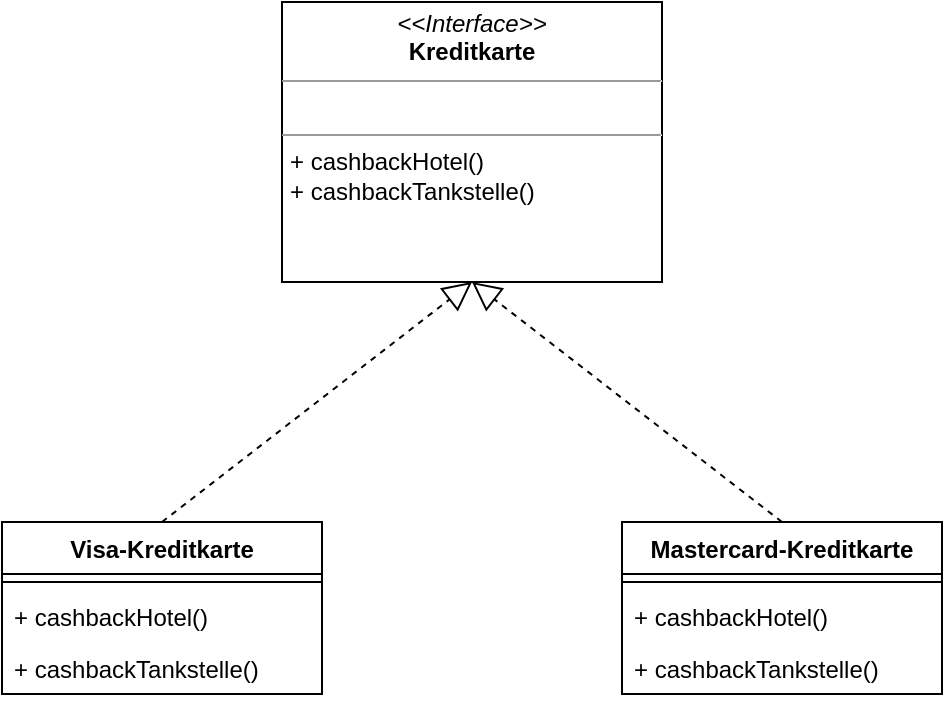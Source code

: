 <mxfile version="12.8.5" type="github" pages="2">
  <diagram id="29Llxome17aS3JCRDSfc" name="without-Visitor">
    <mxGraphModel dx="1038" dy="575" grid="1" gridSize="10" guides="1" tooltips="1" connect="1" arrows="1" fold="1" page="1" pageScale="1" pageWidth="1169" pageHeight="827" math="0" shadow="0">
      <root>
        <mxCell id="0" />
        <mxCell id="1" parent="0" />
        <mxCell id="Q9J9L9FdRL-ZNvYlepaM-2" value="&lt;p style=&quot;margin: 0px ; margin-top: 4px ; text-align: center&quot;&gt;&lt;i&gt;&amp;lt;&amp;lt;Interface&amp;gt;&amp;gt;&lt;/i&gt;&lt;br&gt;&lt;b&gt;Kreditkarte&lt;/b&gt;&lt;/p&gt;&lt;hr size=&quot;1&quot;&gt;&lt;p style=&quot;margin: 0px ; margin-left: 4px&quot;&gt;&lt;br&gt;&lt;/p&gt;&lt;hr size=&quot;1&quot;&gt;&lt;p style=&quot;margin: 0px ; margin-left: 4px&quot;&gt;+ cashbackHotel()&lt;br&gt;+ cashbackTankstelle()&lt;br&gt;&lt;/p&gt;" style="verticalAlign=top;align=left;overflow=fill;fontSize=12;fontFamily=Helvetica;html=1;" parent="1" vertex="1">
          <mxGeometry x="270" y="80" width="190" height="140" as="geometry" />
        </mxCell>
        <mxCell id="Q9J9L9FdRL-ZNvYlepaM-8" value="Visa-Kreditkarte" style="swimlane;fontStyle=1;align=center;verticalAlign=top;childLayout=stackLayout;horizontal=1;startSize=26;horizontalStack=0;resizeParent=1;resizeParentMax=0;resizeLast=0;collapsible=1;marginBottom=0;" parent="1" vertex="1">
          <mxGeometry x="130" y="340" width="160" height="86" as="geometry" />
        </mxCell>
        <mxCell id="Q9J9L9FdRL-ZNvYlepaM-9" value="" style="line;strokeWidth=1;fillColor=none;align=left;verticalAlign=middle;spacingTop=-1;spacingLeft=3;spacingRight=3;rotatable=0;labelPosition=right;points=[];portConstraint=eastwest;" parent="Q9J9L9FdRL-ZNvYlepaM-8" vertex="1">
          <mxGeometry y="26" width="160" height="8" as="geometry" />
        </mxCell>
        <mxCell id="Q9J9L9FdRL-ZNvYlepaM-10" value="+ cashbackHotel()" style="text;strokeColor=none;fillColor=none;align=left;verticalAlign=top;spacingLeft=4;spacingRight=4;overflow=hidden;rotatable=0;points=[[0,0.5],[1,0.5]];portConstraint=eastwest;" parent="Q9J9L9FdRL-ZNvYlepaM-8" vertex="1">
          <mxGeometry y="34" width="160" height="26" as="geometry" />
        </mxCell>
        <mxCell id="Q9J9L9FdRL-ZNvYlepaM-11" value="+ cashbackTankstelle()" style="text;strokeColor=none;fillColor=none;align=left;verticalAlign=top;spacingLeft=4;spacingRight=4;overflow=hidden;rotatable=0;points=[[0,0.5],[1,0.5]];portConstraint=eastwest;" parent="Q9J9L9FdRL-ZNvYlepaM-8" vertex="1">
          <mxGeometry y="60" width="160" height="26" as="geometry" />
        </mxCell>
        <mxCell id="Q9J9L9FdRL-ZNvYlepaM-3" value="Mastercard-Kreditkarte" style="swimlane;fontStyle=1;align=center;verticalAlign=top;childLayout=stackLayout;horizontal=1;startSize=26;horizontalStack=0;resizeParent=1;resizeParentMax=0;resizeLast=0;collapsible=1;marginBottom=0;" parent="1" vertex="1">
          <mxGeometry x="440" y="340" width="160" height="86" as="geometry" />
        </mxCell>
        <mxCell id="Q9J9L9FdRL-ZNvYlepaM-5" value="" style="line;strokeWidth=1;fillColor=none;align=left;verticalAlign=middle;spacingTop=-1;spacingLeft=3;spacingRight=3;rotatable=0;labelPosition=right;points=[];portConstraint=eastwest;" parent="Q9J9L9FdRL-ZNvYlepaM-3" vertex="1">
          <mxGeometry y="26" width="160" height="8" as="geometry" />
        </mxCell>
        <mxCell id="Q9J9L9FdRL-ZNvYlepaM-6" value="+ cashbackHotel()" style="text;strokeColor=none;fillColor=none;align=left;verticalAlign=top;spacingLeft=4;spacingRight=4;overflow=hidden;rotatable=0;points=[[0,0.5],[1,0.5]];portConstraint=eastwest;" parent="Q9J9L9FdRL-ZNvYlepaM-3" vertex="1">
          <mxGeometry y="34" width="160" height="26" as="geometry" />
        </mxCell>
        <mxCell id="Q9J9L9FdRL-ZNvYlepaM-7" value="+ cashbackTankstelle()" style="text;strokeColor=none;fillColor=none;align=left;verticalAlign=top;spacingLeft=4;spacingRight=4;overflow=hidden;rotatable=0;points=[[0,0.5],[1,0.5]];portConstraint=eastwest;" parent="Q9J9L9FdRL-ZNvYlepaM-3" vertex="1">
          <mxGeometry y="60" width="160" height="26" as="geometry" />
        </mxCell>
        <mxCell id="Q9J9L9FdRL-ZNvYlepaM-12" value="" style="endArrow=block;dashed=1;endFill=0;endSize=12;html=1;exitX=0.5;exitY=0;exitDx=0;exitDy=0;entryX=0.5;entryY=1;entryDx=0;entryDy=0;" parent="1" source="Q9J9L9FdRL-ZNvYlepaM-8" target="Q9J9L9FdRL-ZNvYlepaM-2" edge="1">
          <mxGeometry width="160" relative="1" as="geometry">
            <mxPoint x="250" y="280" as="sourcePoint" />
            <mxPoint x="410" y="280" as="targetPoint" />
          </mxGeometry>
        </mxCell>
        <mxCell id="Q9J9L9FdRL-ZNvYlepaM-13" value="" style="endArrow=block;dashed=1;endFill=0;endSize=12;html=1;entryX=0.5;entryY=1;entryDx=0;entryDy=0;exitX=0.5;exitY=0;exitDx=0;exitDy=0;" parent="1" source="Q9J9L9FdRL-ZNvYlepaM-3" target="Q9J9L9FdRL-ZNvYlepaM-2" edge="1">
          <mxGeometry width="160" relative="1" as="geometry">
            <mxPoint x="410" y="290" as="sourcePoint" />
            <mxPoint x="570" y="290" as="targetPoint" />
          </mxGeometry>
        </mxCell>
      </root>
    </mxGraphModel>
  </diagram>
  <diagram id="k8JG8X4YUOZkSRO-Sbyr" name="with-Visitor">
    <mxGraphModel dx="1038" dy="575" grid="1" gridSize="10" guides="1" tooltips="1" connect="1" arrows="1" fold="1" page="1" pageScale="1" pageWidth="1169" pageHeight="827" math="0" shadow="0">
      <root>
        <mxCell id="m5QIK4aHotML5u35CkTh-0" />
        <mxCell id="m5QIK4aHotML5u35CkTh-1" parent="m5QIK4aHotML5u35CkTh-0" />
        <mxCell id="m5QIK4aHotML5u35CkTh-2" value="&lt;p style=&quot;margin: 0px ; margin-top: 4px ; text-align: center&quot;&gt;&lt;i&gt;&amp;lt;&amp;lt;Interface&amp;gt;&amp;gt;&lt;/i&gt;&lt;br&gt;&lt;b&gt;KreditkartenVisitor&lt;/b&gt;&lt;/p&gt;&lt;hr size=&quot;1&quot;&gt;&lt;p style=&quot;margin: 0px ; margin-left: 4px&quot;&gt;&lt;br&gt;&lt;/p&gt;&lt;hr size=&quot;1&quot;&gt;&lt;p style=&quot;margin: 0px ; margin-left: 4px&quot;&gt;+ cashbackHotel()&lt;br&gt;+ cashbackTankstelle()&lt;br&gt;&lt;/p&gt;" style="verticalAlign=top;align=left;overflow=fill;fontSize=12;fontFamily=Helvetica;html=1;" vertex="1" parent="m5QIK4aHotML5u35CkTh-1">
          <mxGeometry x="760" y="80" width="190" height="140" as="geometry" />
        </mxCell>
        <mxCell id="m5QIK4aHotML5u35CkTh-3" value="" style="endArrow=block;dashed=1;endFill=0;endSize=12;html=1;exitX=0.5;exitY=0;exitDx=0;exitDy=0;entryX=0.5;entryY=1;entryDx=0;entryDy=0;" edge="1" parent="m5QIK4aHotML5u35CkTh-1" source="m5QIK4aHotML5u35CkTh-5" target="m5QIK4aHotML5u35CkTh-2">
          <mxGeometry width="160" relative="1" as="geometry">
            <mxPoint x="740" y="280" as="sourcePoint" />
            <mxPoint x="900" y="280" as="targetPoint" />
          </mxGeometry>
        </mxCell>
        <mxCell id="m5QIK4aHotML5u35CkTh-4" value="" style="endArrow=block;dashed=1;endFill=0;endSize=12;html=1;entryX=0.5;entryY=1;entryDx=0;entryDy=0;exitX=0.5;exitY=0;exitDx=0;exitDy=0;" edge="1" parent="m5QIK4aHotML5u35CkTh-1" source="m5QIK4aHotML5u35CkTh-9" target="m5QIK4aHotML5u35CkTh-2">
          <mxGeometry width="160" relative="1" as="geometry">
            <mxPoint x="900" y="290" as="sourcePoint" />
            <mxPoint x="1060" y="290" as="targetPoint" />
          </mxGeometry>
        </mxCell>
        <mxCell id="m5QIK4aHotML5u35CkTh-5" value="Visa-Visitor" style="swimlane;fontStyle=1;align=center;verticalAlign=top;childLayout=stackLayout;horizontal=1;startSize=26;horizontalStack=0;resizeParent=1;resizeParentMax=0;resizeLast=0;collapsible=1;marginBottom=0;" vertex="1" parent="m5QIK4aHotML5u35CkTh-1">
          <mxGeometry x="620" y="340" width="160" height="86" as="geometry" />
        </mxCell>
        <mxCell id="m5QIK4aHotML5u35CkTh-6" value="" style="line;strokeWidth=1;fillColor=none;align=left;verticalAlign=middle;spacingTop=-1;spacingLeft=3;spacingRight=3;rotatable=0;labelPosition=right;points=[];portConstraint=eastwest;" vertex="1" parent="m5QIK4aHotML5u35CkTh-5">
          <mxGeometry y="26" width="160" height="8" as="geometry" />
        </mxCell>
        <mxCell id="m5QIK4aHotML5u35CkTh-7" value="+ cashbackHotel()" style="text;strokeColor=none;fillColor=none;align=left;verticalAlign=top;spacingLeft=4;spacingRight=4;overflow=hidden;rotatable=0;points=[[0,0.5],[1,0.5]];portConstraint=eastwest;" vertex="1" parent="m5QIK4aHotML5u35CkTh-5">
          <mxGeometry y="34" width="160" height="26" as="geometry" />
        </mxCell>
        <mxCell id="m5QIK4aHotML5u35CkTh-8" value="+ cashbackTankstelle()" style="text;strokeColor=none;fillColor=none;align=left;verticalAlign=top;spacingLeft=4;spacingRight=4;overflow=hidden;rotatable=0;points=[[0,0.5],[1,0.5]];portConstraint=eastwest;" vertex="1" parent="m5QIK4aHotML5u35CkTh-5">
          <mxGeometry y="60" width="160" height="26" as="geometry" />
        </mxCell>
        <mxCell id="m5QIK4aHotML5u35CkTh-9" value="Mastercard-Visitor" style="swimlane;fontStyle=1;align=center;verticalAlign=top;childLayout=stackLayout;horizontal=1;startSize=26;horizontalStack=0;resizeParent=1;resizeParentMax=0;resizeLast=0;collapsible=1;marginBottom=0;" vertex="1" parent="m5QIK4aHotML5u35CkTh-1">
          <mxGeometry x="930" y="340" width="160" height="86" as="geometry" />
        </mxCell>
        <mxCell id="m5QIK4aHotML5u35CkTh-10" value="" style="line;strokeWidth=1;fillColor=none;align=left;verticalAlign=middle;spacingTop=-1;spacingLeft=3;spacingRight=3;rotatable=0;labelPosition=right;points=[];portConstraint=eastwest;" vertex="1" parent="m5QIK4aHotML5u35CkTh-9">
          <mxGeometry y="26" width="160" height="8" as="geometry" />
        </mxCell>
        <mxCell id="m5QIK4aHotML5u35CkTh-11" value="+ cashbackHotel()" style="text;strokeColor=none;fillColor=none;align=left;verticalAlign=top;spacingLeft=4;spacingRight=4;overflow=hidden;rotatable=0;points=[[0,0.5],[1,0.5]];portConstraint=eastwest;" vertex="1" parent="m5QIK4aHotML5u35CkTh-9">
          <mxGeometry y="34" width="160" height="26" as="geometry" />
        </mxCell>
        <mxCell id="m5QIK4aHotML5u35CkTh-12" value="+ cashbackTankstelle()" style="text;strokeColor=none;fillColor=none;align=left;verticalAlign=top;spacingLeft=4;spacingRight=4;overflow=hidden;rotatable=0;points=[[0,0.5],[1,0.5]];portConstraint=eastwest;" vertex="1" parent="m5QIK4aHotML5u35CkTh-9">
          <mxGeometry y="60" width="160" height="26" as="geometry" />
        </mxCell>
        <mxCell id="Hj6jjI7YM_b8d4SLbpwk-0" value="&lt;p style=&quot;margin: 0px ; margin-top: 4px ; text-align: center&quot;&gt;&lt;i&gt;&amp;lt;&amp;lt;Interface&amp;gt;&amp;gt;&lt;/i&gt;&lt;br&gt;&lt;b&gt;Kreditkarte&lt;/b&gt;&lt;/p&gt;&lt;hr size=&quot;1&quot;&gt;&lt;p style=&quot;margin: 0px ; margin-left: 4px&quot;&gt;&lt;br&gt;&lt;/p&gt;&lt;hr size=&quot;1&quot;&gt;&lt;p style=&quot;margin: 0px ; margin-left: 4px&quot;&gt;+ cashbackHotel()&lt;br&gt;+ cashbackTankstelle()&lt;br&gt;&lt;/p&gt;" style="verticalAlign=top;align=left;overflow=fill;fontSize=12;fontFamily=Helvetica;html=1;" vertex="1" parent="m5QIK4aHotML5u35CkTh-1">
          <mxGeometry x="270" y="80" width="190" height="140" as="geometry" />
        </mxCell>
        <mxCell id="Hj6jjI7YM_b8d4SLbpwk-1" value="Visa-Kreditkarte" style="swimlane;fontStyle=1;align=center;verticalAlign=top;childLayout=stackLayout;horizontal=1;startSize=26;horizontalStack=0;resizeParent=1;resizeParentMax=0;resizeLast=0;collapsible=1;marginBottom=0;" vertex="1" parent="m5QIK4aHotML5u35CkTh-1">
          <mxGeometry x="130" y="340" width="160" height="86" as="geometry" />
        </mxCell>
        <mxCell id="Hj6jjI7YM_b8d4SLbpwk-2" value="" style="line;strokeWidth=1;fillColor=none;align=left;verticalAlign=middle;spacingTop=-1;spacingLeft=3;spacingRight=3;rotatable=0;labelPosition=right;points=[];portConstraint=eastwest;" vertex="1" parent="Hj6jjI7YM_b8d4SLbpwk-1">
          <mxGeometry y="26" width="160" height="8" as="geometry" />
        </mxCell>
        <mxCell id="Hj6jjI7YM_b8d4SLbpwk-3" value="+ cashbackHotel()" style="text;strokeColor=none;fillColor=none;align=left;verticalAlign=top;spacingLeft=4;spacingRight=4;overflow=hidden;rotatable=0;points=[[0,0.5],[1,0.5]];portConstraint=eastwest;" vertex="1" parent="Hj6jjI7YM_b8d4SLbpwk-1">
          <mxGeometry y="34" width="160" height="26" as="geometry" />
        </mxCell>
        <mxCell id="Hj6jjI7YM_b8d4SLbpwk-4" value="+ cashbackTankstelle()" style="text;strokeColor=none;fillColor=none;align=left;verticalAlign=top;spacingLeft=4;spacingRight=4;overflow=hidden;rotatable=0;points=[[0,0.5],[1,0.5]];portConstraint=eastwest;" vertex="1" parent="Hj6jjI7YM_b8d4SLbpwk-1">
          <mxGeometry y="60" width="160" height="26" as="geometry" />
        </mxCell>
        <mxCell id="Hj6jjI7YM_b8d4SLbpwk-5" value="Mastercard-Kreditkarte" style="swimlane;fontStyle=1;align=center;verticalAlign=top;childLayout=stackLayout;horizontal=1;startSize=26;horizontalStack=0;resizeParent=1;resizeParentMax=0;resizeLast=0;collapsible=1;marginBottom=0;" vertex="1" parent="m5QIK4aHotML5u35CkTh-1">
          <mxGeometry x="440" y="340" width="160" height="86" as="geometry" />
        </mxCell>
        <mxCell id="Hj6jjI7YM_b8d4SLbpwk-6" value="" style="line;strokeWidth=1;fillColor=none;align=left;verticalAlign=middle;spacingTop=-1;spacingLeft=3;spacingRight=3;rotatable=0;labelPosition=right;points=[];portConstraint=eastwest;" vertex="1" parent="Hj6jjI7YM_b8d4SLbpwk-5">
          <mxGeometry y="26" width="160" height="8" as="geometry" />
        </mxCell>
        <mxCell id="Hj6jjI7YM_b8d4SLbpwk-7" value="+ cashbackHotel()" style="text;strokeColor=none;fillColor=none;align=left;verticalAlign=top;spacingLeft=4;spacingRight=4;overflow=hidden;rotatable=0;points=[[0,0.5],[1,0.5]];portConstraint=eastwest;" vertex="1" parent="Hj6jjI7YM_b8d4SLbpwk-5">
          <mxGeometry y="34" width="160" height="26" as="geometry" />
        </mxCell>
        <mxCell id="Hj6jjI7YM_b8d4SLbpwk-8" value="+ cashbackTankstelle()" style="text;strokeColor=none;fillColor=none;align=left;verticalAlign=top;spacingLeft=4;spacingRight=4;overflow=hidden;rotatable=0;points=[[0,0.5],[1,0.5]];portConstraint=eastwest;" vertex="1" parent="Hj6jjI7YM_b8d4SLbpwk-5">
          <mxGeometry y="60" width="160" height="26" as="geometry" />
        </mxCell>
        <mxCell id="Hj6jjI7YM_b8d4SLbpwk-9" value="" style="endArrow=block;dashed=1;endFill=0;endSize=12;html=1;exitX=0.5;exitY=0;exitDx=0;exitDy=0;entryX=0.5;entryY=1;entryDx=0;entryDy=0;" edge="1" parent="m5QIK4aHotML5u35CkTh-1" source="Hj6jjI7YM_b8d4SLbpwk-1" target="Hj6jjI7YM_b8d4SLbpwk-0">
          <mxGeometry width="160" relative="1" as="geometry">
            <mxPoint x="250" y="280" as="sourcePoint" />
            <mxPoint x="410" y="280" as="targetPoint" />
          </mxGeometry>
        </mxCell>
        <mxCell id="Hj6jjI7YM_b8d4SLbpwk-10" value="" style="endArrow=block;dashed=1;endFill=0;endSize=12;html=1;entryX=0.5;entryY=1;entryDx=0;entryDy=0;exitX=0.5;exitY=0;exitDx=0;exitDy=0;" edge="1" parent="m5QIK4aHotML5u35CkTh-1" source="Hj6jjI7YM_b8d4SLbpwk-5" target="Hj6jjI7YM_b8d4SLbpwk-0">
          <mxGeometry width="160" relative="1" as="geometry">
            <mxPoint x="410" y="290" as="sourcePoint" />
            <mxPoint x="570" y="290" as="targetPoint" />
          </mxGeometry>
        </mxCell>
      </root>
    </mxGraphModel>
  </diagram>
</mxfile>
